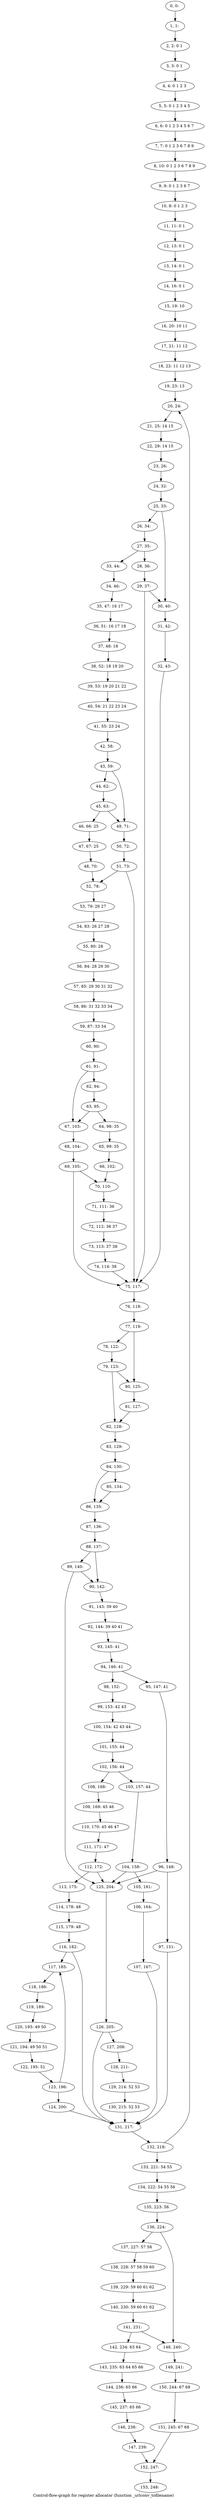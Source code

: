digraph G {
graph [label="Control-flow-graph for register allocator (function _urlconv_tofilename)"]
0[label="0, 0: "];
1[label="1, 1: "];
2[label="2, 2: 0 1 "];
3[label="3, 3: 0 1 "];
4[label="4, 4: 0 1 2 3 "];
5[label="5, 5: 0 1 2 3 4 5 "];
6[label="6, 6: 0 1 2 3 4 5 6 7 "];
7[label="7, 7: 0 1 2 3 6 7 8 9 "];
8[label="8, 10: 0 1 2 3 6 7 8 9 "];
9[label="9, 9: 0 1 2 3 6 7 "];
10[label="10, 8: 0 1 2 3 "];
11[label="11, 11: 0 1 "];
12[label="12, 13: 0 1 "];
13[label="13, 14: 0 1 "];
14[label="14, 16: 0 1 "];
15[label="15, 19: 10 "];
16[label="16, 20: 10 11 "];
17[label="17, 21: 11 12 "];
18[label="18, 22: 11 12 13 "];
19[label="19, 23: 13 "];
20[label="20, 24: "];
21[label="21, 25: 14 15 "];
22[label="22, 29: 14 15 "];
23[label="23, 26: "];
24[label="24, 32: "];
25[label="25, 33: "];
26[label="26, 34: "];
27[label="27, 35: "];
28[label="28, 36: "];
29[label="29, 37: "];
30[label="30, 40: "];
31[label="31, 42: "];
32[label="32, 43: "];
33[label="33, 44: "];
34[label="34, 46: "];
35[label="35, 47: 16 17 "];
36[label="36, 51: 16 17 18 "];
37[label="37, 48: 18 "];
38[label="38, 52: 18 19 20 "];
39[label="39, 53: 19 20 21 22 "];
40[label="40, 54: 21 22 23 24 "];
41[label="41, 55: 23 24 "];
42[label="42, 58: "];
43[label="43, 59: "];
44[label="44, 62: "];
45[label="45, 63: "];
46[label="46, 66: 25 "];
47[label="47, 67: 25 "];
48[label="48, 70: "];
49[label="49, 71: "];
50[label="50, 72: "];
51[label="51, 73: "];
52[label="52, 78: "];
53[label="53, 79: 26 27 "];
54[label="54, 83: 26 27 28 "];
55[label="55, 80: 28 "];
56[label="56, 84: 28 29 30 "];
57[label="57, 85: 29 30 31 32 "];
58[label="58, 86: 31 32 33 34 "];
59[label="59, 87: 33 34 "];
60[label="60, 90: "];
61[label="61, 91: "];
62[label="62, 94: "];
63[label="63, 95: "];
64[label="64, 98: 35 "];
65[label="65, 99: 35 "];
66[label="66, 102: "];
67[label="67, 103: "];
68[label="68, 104: "];
69[label="69, 105: "];
70[label="70, 110: "];
71[label="71, 111: 36 "];
72[label="72, 112: 36 37 "];
73[label="73, 113: 37 38 "];
74[label="74, 114: 38 "];
75[label="75, 117: "];
76[label="76, 118: "];
77[label="77, 119: "];
78[label="78, 122: "];
79[label="79, 123: "];
80[label="80, 125: "];
81[label="81, 127: "];
82[label="82, 128: "];
83[label="83, 129: "];
84[label="84, 130: "];
85[label="85, 134: "];
86[label="86, 135: "];
87[label="87, 136: "];
88[label="88, 137: "];
89[label="89, 140: "];
90[label="90, 142: "];
91[label="91, 143: 39 40 "];
92[label="92, 144: 39 40 41 "];
93[label="93, 145: 41 "];
94[label="94, 146: 41 "];
95[label="95, 147: 41 "];
96[label="96, 148: "];
97[label="97, 151: "];
98[label="98, 152: "];
99[label="99, 153: 42 43 "];
100[label="100, 154: 42 43 44 "];
101[label="101, 155: 44 "];
102[label="102, 156: 44 "];
103[label="103, 157: 44 "];
104[label="104, 158: "];
105[label="105, 161: "];
106[label="106, 164: "];
107[label="107, 167: "];
108[label="108, 168: "];
109[label="109, 169: 45 46 "];
110[label="110, 170: 45 46 47 "];
111[label="111, 171: 47 "];
112[label="112, 172: "];
113[label="113, 175: "];
114[label="114, 178: 48 "];
115[label="115, 179: 48 "];
116[label="116, 182: "];
117[label="117, 185: "];
118[label="118, 186: "];
119[label="119, 189: "];
120[label="120, 193: 49 50 "];
121[label="121, 194: 49 50 51 "];
122[label="122, 195: 51 "];
123[label="123, 196: "];
124[label="124, 200: "];
125[label="125, 204: "];
126[label="126, 205: "];
127[label="127, 208: "];
128[label="128, 211: "];
129[label="129, 214: 52 53 "];
130[label="130, 215: 52 53 "];
131[label="131, 217: "];
132[label="132, 218: "];
133[label="133, 221: 54 55 "];
134[label="134, 222: 54 55 56 "];
135[label="135, 223: 56 "];
136[label="136, 224: "];
137[label="137, 227: 57 58 "];
138[label="138, 228: 57 58 59 60 "];
139[label="139, 229: 59 60 61 62 "];
140[label="140, 230: 59 60 61 62 "];
141[label="141, 231: "];
142[label="142, 234: 63 64 "];
143[label="143, 235: 63 64 65 66 "];
144[label="144, 236: 65 66 "];
145[label="145, 237: 65 66 "];
146[label="146, 238: "];
147[label="147, 239: "];
148[label="148, 240: "];
149[label="149, 241: "];
150[label="150, 244: 67 68 "];
151[label="151, 245: 67 68 "];
152[label="152, 247: "];
153[label="153, 248: "];
0->1 ;
1->2 ;
2->3 ;
3->4 ;
4->5 ;
5->6 ;
6->7 ;
7->8 ;
8->9 ;
9->10 ;
10->11 ;
11->12 ;
12->13 ;
13->14 ;
14->15 ;
15->16 ;
16->17 ;
17->18 ;
18->19 ;
19->20 ;
20->21 ;
21->22 ;
22->23 ;
23->24 ;
24->25 ;
25->26 ;
25->30 ;
26->27 ;
27->28 ;
27->33 ;
28->29 ;
29->30 ;
29->75 ;
30->31 ;
31->32 ;
32->75 ;
33->34 ;
34->35 ;
35->36 ;
36->37 ;
37->38 ;
38->39 ;
39->40 ;
40->41 ;
41->42 ;
42->43 ;
43->44 ;
43->49 ;
44->45 ;
45->46 ;
45->49 ;
46->47 ;
47->48 ;
48->52 ;
49->50 ;
50->51 ;
51->52 ;
51->75 ;
52->53 ;
53->54 ;
54->55 ;
55->56 ;
56->57 ;
57->58 ;
58->59 ;
59->60 ;
60->61 ;
61->62 ;
61->67 ;
62->63 ;
63->64 ;
63->67 ;
64->65 ;
65->66 ;
66->70 ;
67->68 ;
68->69 ;
69->70 ;
69->75 ;
70->71 ;
71->72 ;
72->73 ;
73->74 ;
74->75 ;
75->76 ;
76->77 ;
77->78 ;
77->80 ;
78->79 ;
79->80 ;
79->82 ;
80->81 ;
81->82 ;
82->83 ;
83->84 ;
84->85 ;
84->86 ;
85->86 ;
86->87 ;
87->88 ;
88->89 ;
88->90 ;
89->90 ;
89->125 ;
90->91 ;
91->92 ;
92->93 ;
93->94 ;
94->95 ;
94->98 ;
95->96 ;
96->97 ;
96->125 ;
97->131 ;
98->99 ;
99->100 ;
100->101 ;
101->102 ;
102->103 ;
102->108 ;
103->104 ;
104->105 ;
104->125 ;
105->106 ;
106->107 ;
107->131 ;
108->109 ;
109->110 ;
110->111 ;
111->112 ;
112->113 ;
112->125 ;
113->114 ;
114->115 ;
115->116 ;
116->117 ;
116->131 ;
117->118 ;
118->119 ;
119->120 ;
120->121 ;
121->122 ;
122->123 ;
123->124 ;
123->117 ;
124->131 ;
125->126 ;
126->127 ;
126->131 ;
127->128 ;
128->129 ;
129->130 ;
130->131 ;
131->132 ;
132->133 ;
132->20 ;
133->134 ;
134->135 ;
135->136 ;
136->137 ;
136->148 ;
137->138 ;
138->139 ;
139->140 ;
140->141 ;
141->142 ;
141->148 ;
142->143 ;
143->144 ;
144->145 ;
145->146 ;
146->147 ;
147->152 ;
148->149 ;
149->150 ;
150->151 ;
151->152 ;
152->153 ;
}
